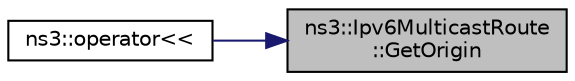 digraph "ns3::Ipv6MulticastRoute::GetOrigin"
{
 // LATEX_PDF_SIZE
  edge [fontname="Helvetica",fontsize="10",labelfontname="Helvetica",labelfontsize="10"];
  node [fontname="Helvetica",fontsize="10",shape=record];
  rankdir="RL";
  Node1 [label="ns3::Ipv6MulticastRoute\l::GetOrigin",height=0.2,width=0.4,color="black", fillcolor="grey75", style="filled", fontcolor="black",tooltip="Get source address."];
  Node1 -> Node2 [dir="back",color="midnightblue",fontsize="10",style="solid",fontname="Helvetica"];
  Node2 [label="ns3::operator\<\<",height=0.2,width=0.4,color="black", fillcolor="white", style="filled",URL="$namespacens3.html#ab843623a114388973f6fbcfb12560c7b",tooltip="Stream insertion operator."];
}
